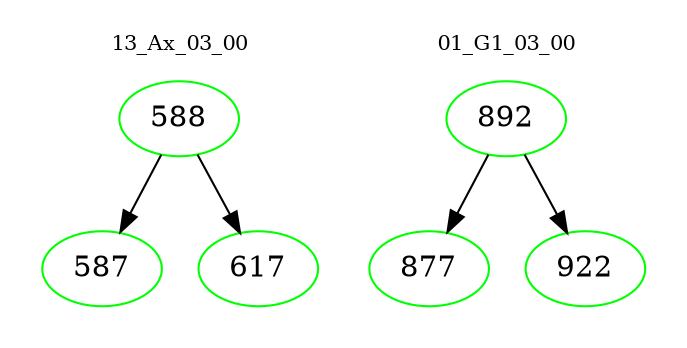 digraph{
subgraph cluster_0 {
color = white
label = "13_Ax_03_00";
fontsize=10;
T0_588 [label="588", color="green"]
T0_588 -> T0_587 [color="black"]
T0_587 [label="587", color="green"]
T0_588 -> T0_617 [color="black"]
T0_617 [label="617", color="green"]
}
subgraph cluster_1 {
color = white
label = "01_G1_03_00";
fontsize=10;
T1_892 [label="892", color="green"]
T1_892 -> T1_877 [color="black"]
T1_877 [label="877", color="green"]
T1_892 -> T1_922 [color="black"]
T1_922 [label="922", color="green"]
}
}
